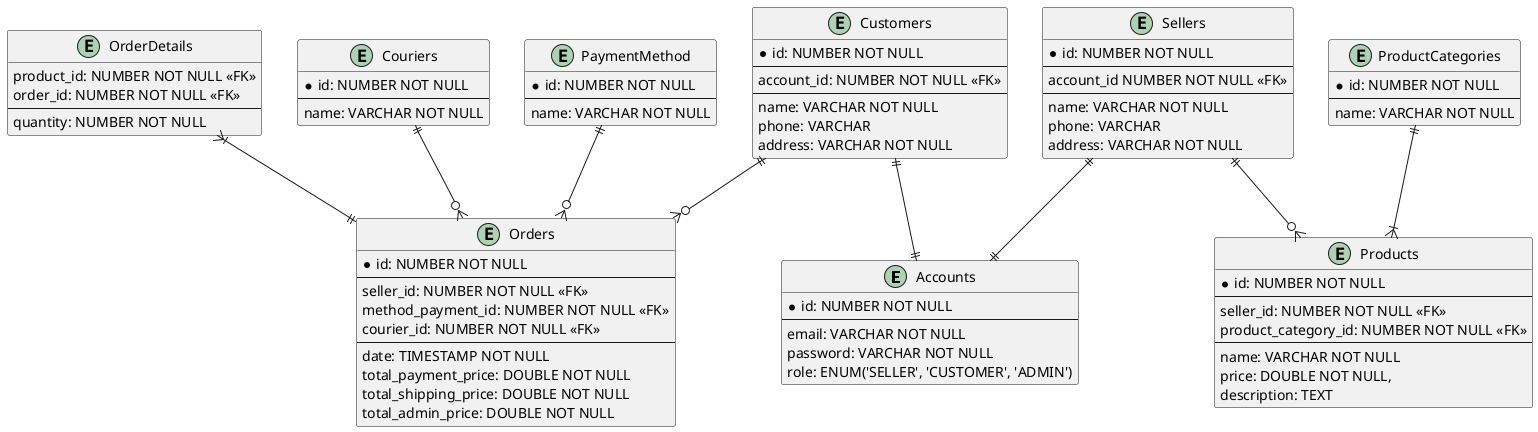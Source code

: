 @startuml

entity Accounts {
    *id: NUMBER NOT NULL
    --
    email: VARCHAR NOT NULL
    password: VARCHAR NOT NULL
    role: ENUM('SELLER', 'CUSTOMER', 'ADMIN')
}

entity Customers {
    *id: NUMBER NOT NULL
    --
    account_id: NUMBER NOT NULL <<FK>>
    --
    name: VARCHAR NOT NULL
    phone: VARCHAR
    address: VARCHAR NOT NULL
}

entity Sellers {
    *id: NUMBER NOT NULL
    --
    account_id NUMBER NOT NULL <<FK>>
    --
    name: VARCHAR NOT NULL
    phone: VARCHAR
    address: VARCHAR NOT NULL
}

entity Products {
    *id: NUMBER NOT NULL
    --
    seller_id: NUMBER NOT NULL <<FK>>
    product_category_id: NUMBER NOT NULL <<FK>>
    --
    name: VARCHAR NOT NULL
    price: DOUBLE NOT NULL,
    description: TEXT
}

entity Orders {
    *id: NUMBER NOT NULL
    --
    seller_id: NUMBER NOT NULL <<FK>>
    method_payment_id: NUMBER NOT NULL <<FK>>
    courier_id: NUMBER NOT NULL <<FK>>
    --
    date: TIMESTAMP NOT NULL
    total_payment_price: DOUBLE NOT NULL
    total_shipping_price: DOUBLE NOT NULL
    total_admin_price: DOUBLE NOT NULL
}

entity OrderDetails {
    product_id: NUMBER NOT NULL <<FK>>
    order_id: NUMBER NOT NULL <<FK>>
    --
    quantity: NUMBER NOT NULL
}

entity ProductCategories {
    *id: NUMBER NOT NULL
    --
    name: VARCHAR NOT NULL
}

entity Couriers {
    * id: NUMBER NOT NULL
    --
    name: VARCHAR NOT NULL
}
entity PaymentMethod {
    * id: NUMBER NOT NULL
    --
    name: VARCHAR NOT NULL
}

Customers ||--|| Accounts
Sellers ||--|| Accounts

Customers ||--o{ Orders
Sellers ||--o{ Products

PaymentMethod ||--o{ Orders
Couriers ||--o{ Orders

OrderDetails }|--|| Orders

ProductCategories ||--|{ Products


'UPDATE
'1. WISHLIST
'2. REVIEWS

@enduml